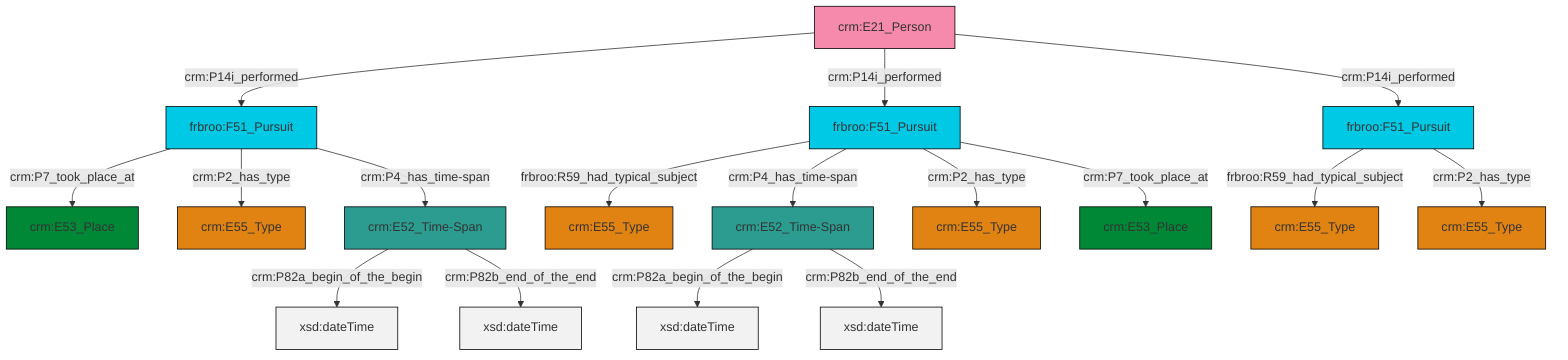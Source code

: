 graph TD
classDef Literal fill:#f2f2f2,stroke:#000000;
classDef CRM_Entity fill:#FFFFFF,stroke:#000000;
classDef Temporal_Entity fill:#00C9E6, stroke:#000000;
classDef Type fill:#E18312, stroke:#000000;
classDef Time-Span fill:#2C9C91, stroke:#000000;
classDef Appellation fill:#FFEB7F, stroke:#000000;
classDef Place fill:#008836, stroke:#000000;
classDef Persistent_Item fill:#B266B2, stroke:#000000;
classDef Conceptual_Object fill:#FFD700, stroke:#000000;
classDef Physical_Thing fill:#D2B48C, stroke:#000000;
classDef Actor fill:#f58aad, stroke:#000000;
classDef PC_Classes fill:#4ce600, stroke:#000000;
classDef Multi fill:#cccccc,stroke:#000000;

11["crm:E52_Time-Span"]:::Time-Span -->|crm:P82a_begin_of_the_begin| 12[xsd:dateTime]:::Literal
13["crm:E21_Person"]:::Actor -->|crm:P14i_performed| 4["frbroo:F51_Pursuit"]:::Temporal_Entity
14["frbroo:F51_Pursuit"]:::Temporal_Entity -->|frbroo:R59_had_typical_subject| 15["crm:E55_Type"]:::Type
4["frbroo:F51_Pursuit"]:::Temporal_Entity -->|crm:P7_took_place_at| 18["crm:E53_Place"]:::Place
4["frbroo:F51_Pursuit"]:::Temporal_Entity -->|crm:P2_has_type| 0["crm:E55_Type"]:::Type
21["crm:E52_Time-Span"]:::Time-Span -->|crm:P82a_begin_of_the_begin| 22[xsd:dateTime]:::Literal
16["frbroo:F51_Pursuit"]:::Temporal_Entity -->|frbroo:R59_had_typical_subject| 23["crm:E55_Type"]:::Type
16["frbroo:F51_Pursuit"]:::Temporal_Entity -->|crm:P4_has_time-span| 21["crm:E52_Time-Span"]:::Time-Span
14["frbroo:F51_Pursuit"]:::Temporal_Entity -->|crm:P2_has_type| 8["crm:E55_Type"]:::Type
4["frbroo:F51_Pursuit"]:::Temporal_Entity -->|crm:P4_has_time-span| 11["crm:E52_Time-Span"]:::Time-Span
21["crm:E52_Time-Span"]:::Time-Span -->|crm:P82b_end_of_the_end| 29[xsd:dateTime]:::Literal
16["frbroo:F51_Pursuit"]:::Temporal_Entity -->|crm:P2_has_type| 2["crm:E55_Type"]:::Type
13["crm:E21_Person"]:::Actor -->|crm:P14i_performed| 16["frbroo:F51_Pursuit"]:::Temporal_Entity
13["crm:E21_Person"]:::Actor -->|crm:P14i_performed| 14["frbroo:F51_Pursuit"]:::Temporal_Entity
16["frbroo:F51_Pursuit"]:::Temporal_Entity -->|crm:P7_took_place_at| 6["crm:E53_Place"]:::Place
11["crm:E52_Time-Span"]:::Time-Span -->|crm:P82b_end_of_the_end| 31[xsd:dateTime]:::Literal